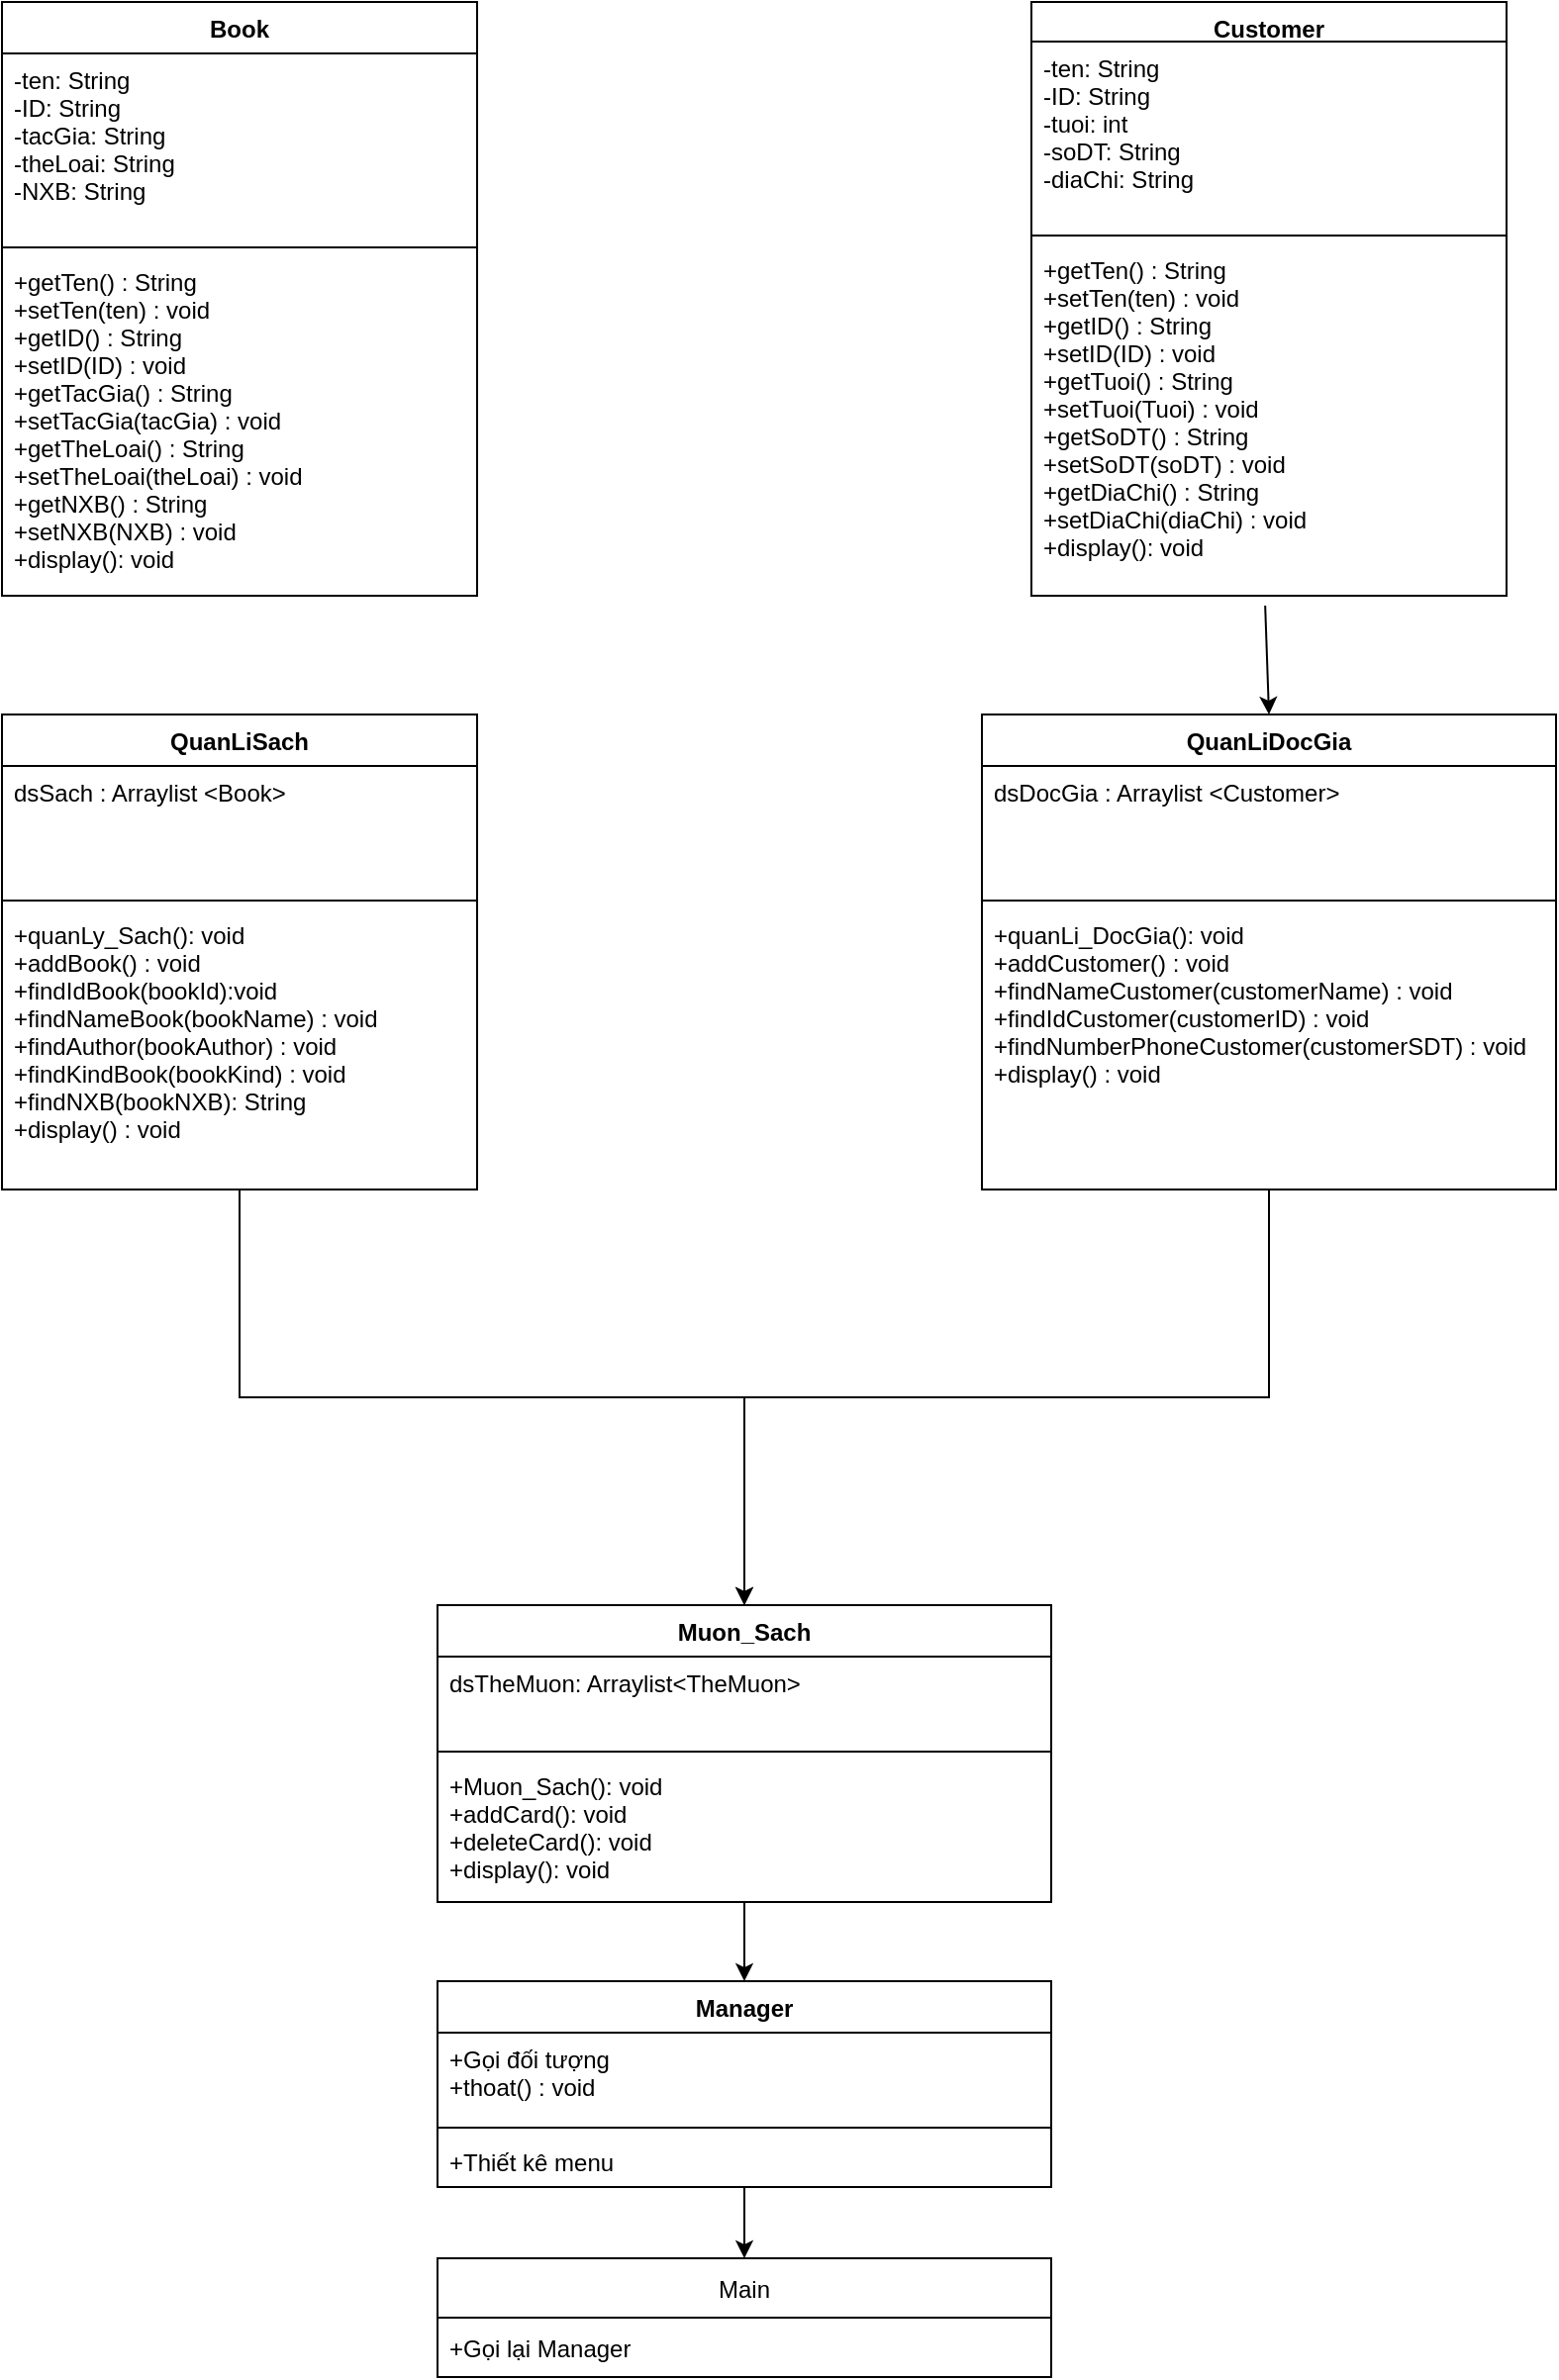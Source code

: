 <mxfile version="16.2.4" type="github">
  <diagram id="weW6Oltp8gBfj2a2s941" name="Page-1">
    <mxGraphModel dx="1108" dy="2722" grid="1" gridSize="10" guides="1" tooltips="1" connect="1" arrows="1" fold="1" page="1" pageScale="1" pageWidth="850" pageHeight="1100" math="0" shadow="0">
      <root>
        <mxCell id="0" />
        <mxCell id="1" parent="0" />
        <mxCell id="1RG-dKL26PaQn5k93j43-6" value="Book" style="swimlane;fontStyle=1;align=center;verticalAlign=top;childLayout=stackLayout;horizontal=1;startSize=26;horizontalStack=0;resizeParent=1;resizeParentMax=0;resizeLast=0;collapsible=1;marginBottom=0;" vertex="1" parent="1">
          <mxGeometry x="40" y="-1920" width="240" height="300" as="geometry" />
        </mxCell>
        <mxCell id="1RG-dKL26PaQn5k93j43-7" value="-ten: String&#xa;-ID: String&#xa;-tacGia: String&#xa;-theLoai: String&#xa;-NXB: String" style="text;strokeColor=none;fillColor=none;align=left;verticalAlign=top;spacingLeft=4;spacingRight=4;overflow=hidden;rotatable=0;points=[[0,0.5],[1,0.5]];portConstraint=eastwest;" vertex="1" parent="1RG-dKL26PaQn5k93j43-6">
          <mxGeometry y="26" width="240" height="94" as="geometry" />
        </mxCell>
        <mxCell id="1RG-dKL26PaQn5k93j43-8" value="" style="line;strokeWidth=1;fillColor=none;align=left;verticalAlign=middle;spacingTop=-1;spacingLeft=3;spacingRight=3;rotatable=0;labelPosition=right;points=[];portConstraint=eastwest;" vertex="1" parent="1RG-dKL26PaQn5k93j43-6">
          <mxGeometry y="120" width="240" height="8" as="geometry" />
        </mxCell>
        <mxCell id="1RG-dKL26PaQn5k93j43-9" value="+getTen() : String&#xa;+setTen(ten) : void&#xa;+getID() : String&#xa;+setID(ID) : void&#xa;+getTacGia() : String&#xa;+setTacGia(tacGia) : void&#xa;+getTheLoai() : String&#xa;+setTheLoai(theLoai) : void&#xa;+getNXB() : String&#xa;+setNXB(NXB) : void&#xa;+display(): void" style="text;strokeColor=none;fillColor=none;align=left;verticalAlign=top;spacingLeft=4;spacingRight=4;overflow=hidden;rotatable=0;points=[[0,0.5],[1,0.5]];portConstraint=eastwest;" vertex="1" parent="1RG-dKL26PaQn5k93j43-6">
          <mxGeometry y="128" width="240" height="172" as="geometry" />
        </mxCell>
        <mxCell id="1RG-dKL26PaQn5k93j43-11" value="Customer" style="swimlane;fontStyle=1;align=center;verticalAlign=top;childLayout=stackLayout;horizontal=1;startSize=20;horizontalStack=0;resizeParent=1;resizeParentMax=0;resizeLast=0;collapsible=1;marginBottom=0;" vertex="1" parent="1">
          <mxGeometry x="560" y="-1920" width="240" height="300" as="geometry" />
        </mxCell>
        <mxCell id="1RG-dKL26PaQn5k93j43-12" value="-ten: String&#xa;-ID: String&#xa;-tuoi: int&#xa;-soDT: String&#xa;-diaChi: String" style="text;strokeColor=none;fillColor=none;align=left;verticalAlign=top;spacingLeft=4;spacingRight=4;overflow=hidden;rotatable=0;points=[[0,0.5],[1,0.5]];portConstraint=eastwest;" vertex="1" parent="1RG-dKL26PaQn5k93j43-11">
          <mxGeometry y="20" width="240" height="94" as="geometry" />
        </mxCell>
        <mxCell id="1RG-dKL26PaQn5k93j43-13" value="" style="line;strokeWidth=1;fillColor=none;align=left;verticalAlign=middle;spacingTop=-1;spacingLeft=3;spacingRight=3;rotatable=0;labelPosition=right;points=[];portConstraint=eastwest;" vertex="1" parent="1RG-dKL26PaQn5k93j43-11">
          <mxGeometry y="114" width="240" height="8" as="geometry" />
        </mxCell>
        <mxCell id="1RG-dKL26PaQn5k93j43-14" value="+getTen() : String&#xa;+setTen(ten) : void&#xa;+getID() : String&#xa;+setID(ID) : void&#xa;+getTuoi() : String&#xa;+setTuoi(Tuoi) : void&#xa;+getSoDT() : String&#xa;+setSoDT(soDT) : void&#xa;+getDiaChi() : String&#xa;+setDiaChi(diaChi) : void&#xa;+display(): void" style="text;strokeColor=none;fillColor=none;align=left;verticalAlign=top;spacingLeft=4;spacingRight=4;overflow=hidden;rotatable=0;points=[[0,0.5],[1,0.5]];portConstraint=eastwest;" vertex="1" parent="1RG-dKL26PaQn5k93j43-11">
          <mxGeometry y="122" width="240" height="178" as="geometry" />
        </mxCell>
        <mxCell id="1RG-dKL26PaQn5k93j43-15" style="edgeStyle=orthogonalEdgeStyle;rounded=0;orthogonalLoop=1;jettySize=auto;html=1;entryX=0.5;entryY=0;entryDx=0;entryDy=0;" edge="1" parent="1" source="1RG-dKL26PaQn5k93j43-16" target="1RG-dKL26PaQn5k93j43-25">
          <mxGeometry relative="1" as="geometry" />
        </mxCell>
        <mxCell id="1RG-dKL26PaQn5k93j43-16" value="QuanLiDocGia" style="swimlane;fontStyle=1;align=center;verticalAlign=top;childLayout=stackLayout;horizontal=1;startSize=26;horizontalStack=0;resizeParent=1;resizeParentMax=0;resizeLast=0;collapsible=1;marginBottom=0;" vertex="1" parent="1">
          <mxGeometry x="535" y="-1560" width="290" height="240" as="geometry" />
        </mxCell>
        <mxCell id="1RG-dKL26PaQn5k93j43-17" value="dsDocGia : Arraylist &lt;Customer&gt; &#xa;" style="text;strokeColor=none;fillColor=none;align=left;verticalAlign=top;spacingLeft=4;spacingRight=4;overflow=hidden;rotatable=0;points=[[0,0.5],[1,0.5]];portConstraint=eastwest;" vertex="1" parent="1RG-dKL26PaQn5k93j43-16">
          <mxGeometry y="26" width="290" height="64" as="geometry" />
        </mxCell>
        <mxCell id="1RG-dKL26PaQn5k93j43-18" value="" style="line;strokeWidth=1;fillColor=none;align=left;verticalAlign=middle;spacingTop=-1;spacingLeft=3;spacingRight=3;rotatable=0;labelPosition=right;points=[];portConstraint=eastwest;" vertex="1" parent="1RG-dKL26PaQn5k93j43-16">
          <mxGeometry y="90" width="290" height="8" as="geometry" />
        </mxCell>
        <mxCell id="1RG-dKL26PaQn5k93j43-19" value="+quanLi_DocGia(): void&#xa;+addCustomer() : void&#xa;+findNameCustomer(customerName) : void&#xa;+findIdCustomer(customerID) : void&#xa;+findNumberPhoneCustomer(customerSDT) : void&#xa;+display() : void&#xa;" style="text;strokeColor=none;fillColor=none;align=left;verticalAlign=top;spacingLeft=4;spacingRight=4;overflow=hidden;rotatable=0;points=[[0,0.5],[1,0.5]];portConstraint=eastwest;" vertex="1" parent="1RG-dKL26PaQn5k93j43-16">
          <mxGeometry y="98" width="290" height="142" as="geometry" />
        </mxCell>
        <mxCell id="1RG-dKL26PaQn5k93j43-20" style="edgeStyle=orthogonalEdgeStyle;rounded=0;orthogonalLoop=1;jettySize=auto;html=1;entryX=0.5;entryY=0;entryDx=0;entryDy=0;" edge="1" parent="1" source="1RG-dKL26PaQn5k93j43-21" target="1RG-dKL26PaQn5k93j43-25">
          <mxGeometry relative="1" as="geometry" />
        </mxCell>
        <mxCell id="1RG-dKL26PaQn5k93j43-21" value="QuanLiSach" style="swimlane;fontStyle=1;align=center;verticalAlign=top;childLayout=stackLayout;horizontal=1;startSize=26;horizontalStack=0;resizeParent=1;resizeParentMax=0;resizeLast=0;collapsible=1;marginBottom=0;" vertex="1" parent="1">
          <mxGeometry x="40" y="-1560" width="240" height="240" as="geometry" />
        </mxCell>
        <mxCell id="1RG-dKL26PaQn5k93j43-22" value="dsSach : Arraylist &lt;Book&gt; &#xa;" style="text;strokeColor=none;fillColor=none;align=left;verticalAlign=top;spacingLeft=4;spacingRight=4;overflow=hidden;rotatable=0;points=[[0,0.5],[1,0.5]];portConstraint=eastwest;" vertex="1" parent="1RG-dKL26PaQn5k93j43-21">
          <mxGeometry y="26" width="240" height="64" as="geometry" />
        </mxCell>
        <mxCell id="1RG-dKL26PaQn5k93j43-23" value="" style="line;strokeWidth=1;fillColor=none;align=left;verticalAlign=middle;spacingTop=-1;spacingLeft=3;spacingRight=3;rotatable=0;labelPosition=right;points=[];portConstraint=eastwest;" vertex="1" parent="1RG-dKL26PaQn5k93j43-21">
          <mxGeometry y="90" width="240" height="8" as="geometry" />
        </mxCell>
        <mxCell id="1RG-dKL26PaQn5k93j43-24" value="+quanLy_Sach(): void&#xa;+addBook() : void&#xa;+findIdBook(bookId):void&#xa;+findNameBook(bookName) : void&#xa;+findAuthor(bookAuthor) : void&#xa;+findKindBook(bookKind) : void&#xa;+findNXB(bookNXB): String&#xa;+display() : void&#xa;" style="text;strokeColor=none;fillColor=none;align=left;verticalAlign=top;spacingLeft=4;spacingRight=4;overflow=hidden;rotatable=0;points=[[0,0.5],[1,0.5]];portConstraint=eastwest;" vertex="1" parent="1RG-dKL26PaQn5k93j43-21">
          <mxGeometry y="98" width="240" height="142" as="geometry" />
        </mxCell>
        <mxCell id="1RG-dKL26PaQn5k93j43-25" value="Muon_Sach" style="swimlane;fontStyle=1;align=center;verticalAlign=top;childLayout=stackLayout;horizontal=1;startSize=26;horizontalStack=0;resizeParent=1;resizeParentMax=0;resizeLast=0;collapsible=1;marginBottom=0;" vertex="1" parent="1">
          <mxGeometry x="260" y="-1110" width="310" height="150" as="geometry" />
        </mxCell>
        <mxCell id="1RG-dKL26PaQn5k93j43-26" value="dsTheMuon: Arraylist&lt;TheMuon&gt;" style="text;strokeColor=none;fillColor=none;align=left;verticalAlign=top;spacingLeft=4;spacingRight=4;overflow=hidden;rotatable=0;points=[[0,0.5],[1,0.5]];portConstraint=eastwest;" vertex="1" parent="1RG-dKL26PaQn5k93j43-25">
          <mxGeometry y="26" width="310" height="44" as="geometry" />
        </mxCell>
        <mxCell id="1RG-dKL26PaQn5k93j43-27" value="" style="line;strokeWidth=1;fillColor=none;align=left;verticalAlign=middle;spacingTop=-1;spacingLeft=3;spacingRight=3;rotatable=0;labelPosition=right;points=[];portConstraint=eastwest;" vertex="1" parent="1RG-dKL26PaQn5k93j43-25">
          <mxGeometry y="70" width="310" height="8" as="geometry" />
        </mxCell>
        <mxCell id="1RG-dKL26PaQn5k93j43-28" value="+Muon_Sach(): void&#xa;+addCard(): void&#xa;+deleteCard(): void&#xa;+display(): void" style="text;strokeColor=none;fillColor=none;align=left;verticalAlign=top;spacingLeft=4;spacingRight=4;overflow=hidden;rotatable=0;points=[[0,0.5],[1,0.5]];portConstraint=eastwest;" vertex="1" parent="1RG-dKL26PaQn5k93j43-25">
          <mxGeometry y="78" width="310" height="72" as="geometry" />
        </mxCell>
        <mxCell id="1RG-dKL26PaQn5k93j43-29" value="" style="endArrow=classic;html=1;rounded=0;exitX=0.492;exitY=1.028;exitDx=0;exitDy=0;exitPerimeter=0;entryX=0.5;entryY=0;entryDx=0;entryDy=0;" edge="1" parent="1" source="1RG-dKL26PaQn5k93j43-14" target="1RG-dKL26PaQn5k93j43-16">
          <mxGeometry width="50" height="50" relative="1" as="geometry">
            <mxPoint x="400" y="-690" as="sourcePoint" />
            <mxPoint x="640" y="-750" as="targetPoint" />
          </mxGeometry>
        </mxCell>
        <mxCell id="1RG-dKL26PaQn5k93j43-34" value="Main" style="swimlane;fontStyle=0;childLayout=stackLayout;horizontal=1;startSize=30;horizontalStack=0;resizeParent=1;resizeParentMax=0;resizeLast=0;collapsible=1;marginBottom=0;" vertex="1" parent="1">
          <mxGeometry x="260" y="-780" width="310" height="60" as="geometry" />
        </mxCell>
        <mxCell id="1RG-dKL26PaQn5k93j43-36" value="+Gọi lại Manager" style="text;strokeColor=none;fillColor=none;align=left;verticalAlign=middle;spacingLeft=4;spacingRight=4;overflow=hidden;points=[[0,0.5],[1,0.5]];portConstraint=eastwest;rotatable=0;" vertex="1" parent="1RG-dKL26PaQn5k93j43-34">
          <mxGeometry y="30" width="310" height="30" as="geometry" />
        </mxCell>
        <mxCell id="1RG-dKL26PaQn5k93j43-55" value="Manager" style="swimlane;fontStyle=1;align=center;verticalAlign=top;childLayout=stackLayout;horizontal=1;startSize=26;horizontalStack=0;resizeParent=1;resizeParentMax=0;resizeLast=0;collapsible=1;marginBottom=0;" vertex="1" parent="1">
          <mxGeometry x="260" y="-920" width="310" height="104" as="geometry" />
        </mxCell>
        <mxCell id="1RG-dKL26PaQn5k93j43-56" value="+Gọi đối tượng &#xa;+thoat() : void" style="text;strokeColor=none;fillColor=none;align=left;verticalAlign=top;spacingLeft=4;spacingRight=4;overflow=hidden;rotatable=0;points=[[0,0.5],[1,0.5]];portConstraint=eastwest;" vertex="1" parent="1RG-dKL26PaQn5k93j43-55">
          <mxGeometry y="26" width="310" height="44" as="geometry" />
        </mxCell>
        <mxCell id="1RG-dKL26PaQn5k93j43-57" value="" style="line;strokeWidth=1;fillColor=none;align=left;verticalAlign=middle;spacingTop=-1;spacingLeft=3;spacingRight=3;rotatable=0;labelPosition=right;points=[];portConstraint=eastwest;" vertex="1" parent="1RG-dKL26PaQn5k93j43-55">
          <mxGeometry y="70" width="310" height="8" as="geometry" />
        </mxCell>
        <mxCell id="1RG-dKL26PaQn5k93j43-58" value="+Thiết kê menu&#xa;" style="text;strokeColor=none;fillColor=none;align=left;verticalAlign=top;spacingLeft=4;spacingRight=4;overflow=hidden;rotatable=0;points=[[0,0.5],[1,0.5]];portConstraint=eastwest;" vertex="1" parent="1RG-dKL26PaQn5k93j43-55">
          <mxGeometry y="78" width="310" height="26" as="geometry" />
        </mxCell>
        <mxCell id="1RG-dKL26PaQn5k93j43-59" value="" style="endArrow=classic;html=1;rounded=0;entryX=0.5;entryY=0;entryDx=0;entryDy=0;exitX=0.5;exitY=1;exitDx=0;exitDy=0;exitPerimeter=0;" edge="1" parent="1" source="1RG-dKL26PaQn5k93j43-28" target="1RG-dKL26PaQn5k93j43-55">
          <mxGeometry width="50" height="50" relative="1" as="geometry">
            <mxPoint x="415" y="-990" as="sourcePoint" />
            <mxPoint x="490" y="-940" as="targetPoint" />
          </mxGeometry>
        </mxCell>
        <mxCell id="1RG-dKL26PaQn5k93j43-60" value="" style="endArrow=classic;html=1;rounded=0;entryX=0.5;entryY=0;entryDx=0;entryDy=0;" edge="1" parent="1" source="1RG-dKL26PaQn5k93j43-58" target="1RG-dKL26PaQn5k93j43-34">
          <mxGeometry width="50" height="50" relative="1" as="geometry">
            <mxPoint x="390" y="-790" as="sourcePoint" />
            <mxPoint x="430" y="-740" as="targetPoint" />
          </mxGeometry>
        </mxCell>
      </root>
    </mxGraphModel>
  </diagram>
</mxfile>
